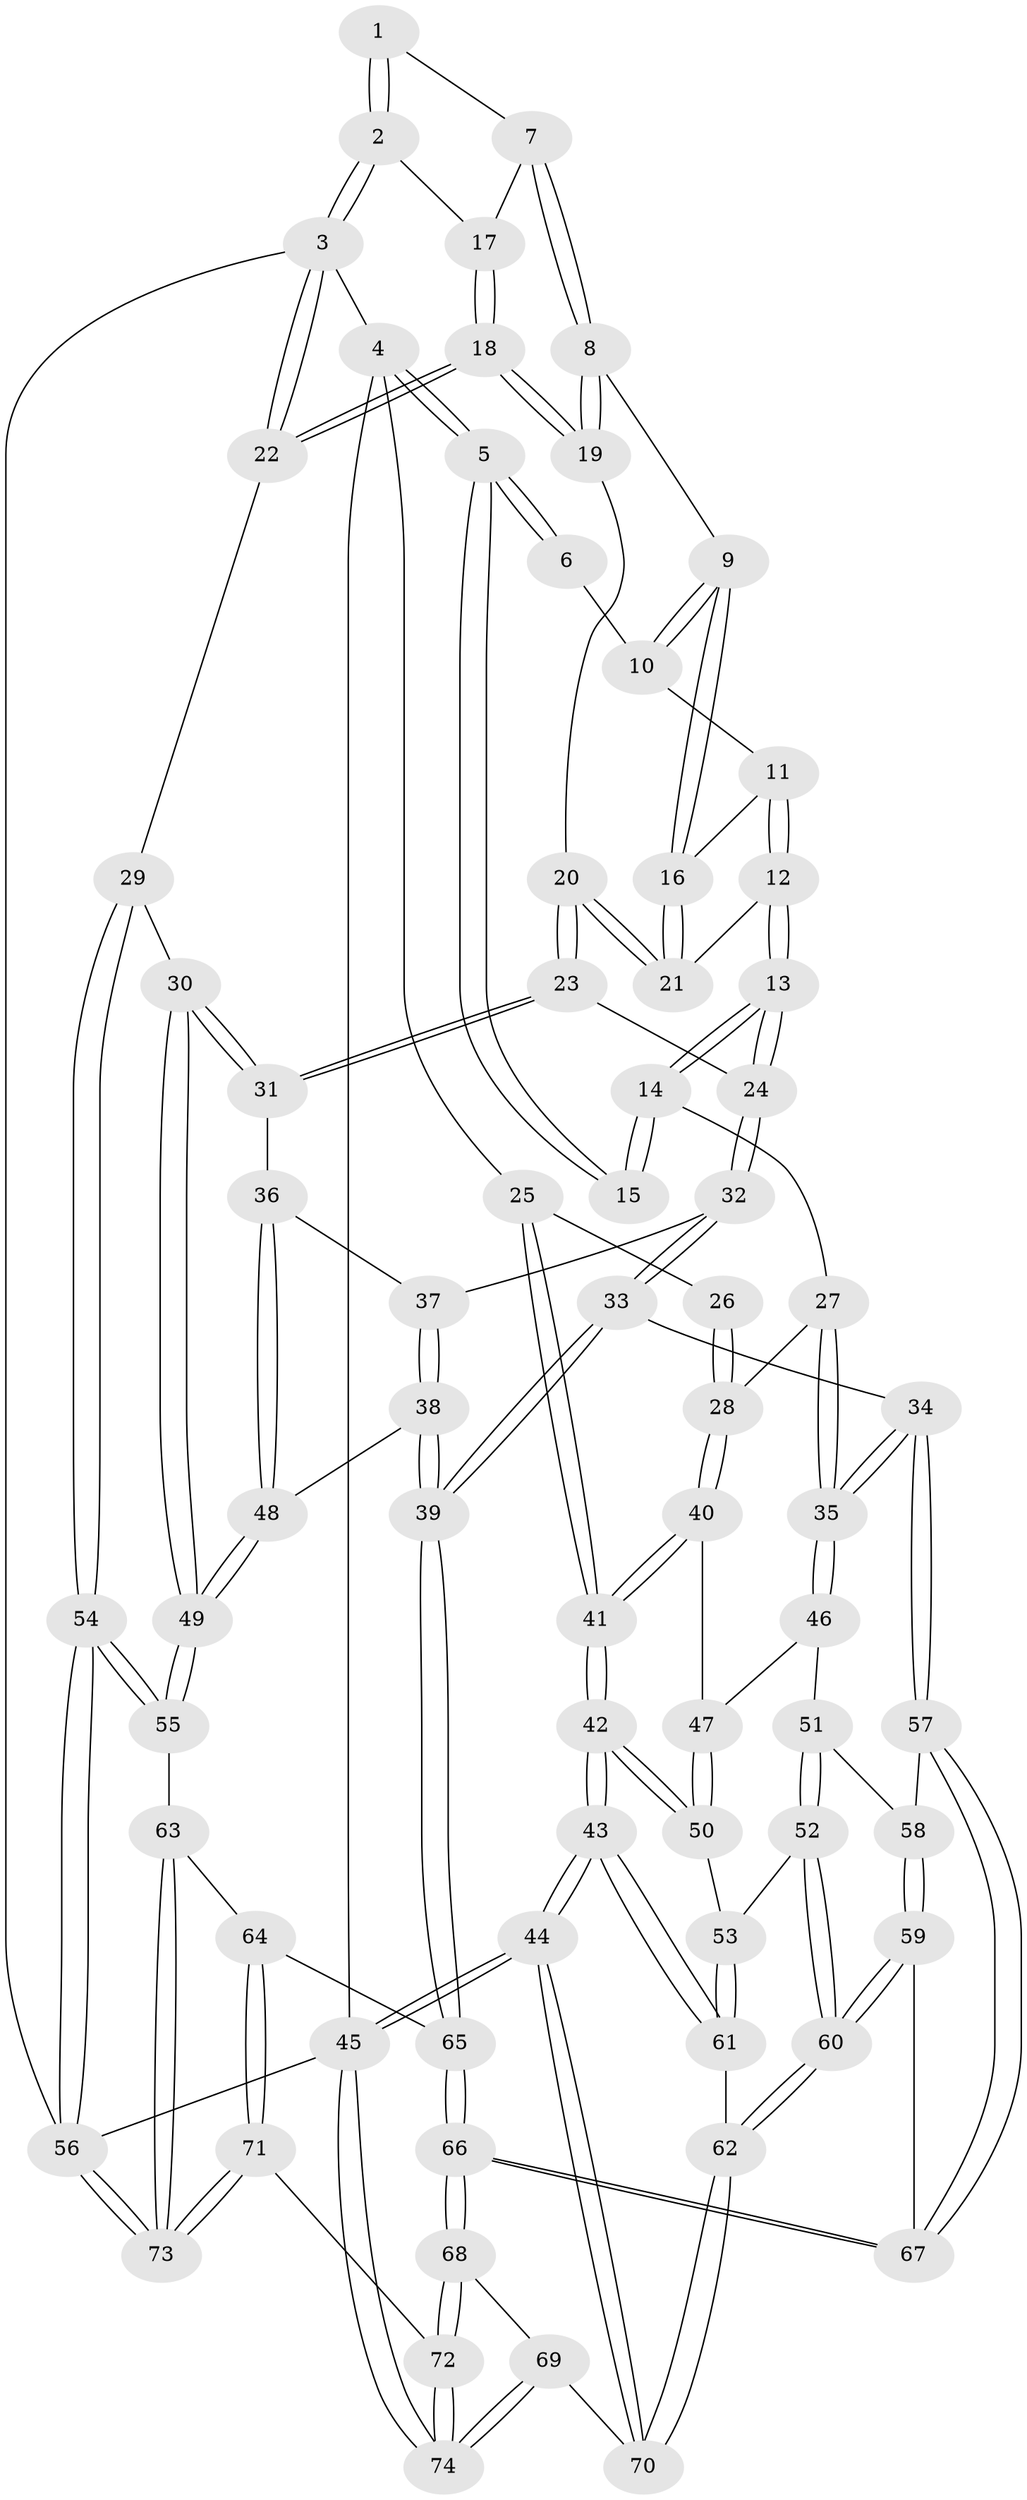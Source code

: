 // Generated by graph-tools (version 1.1) at 2025/38/03/09/25 02:38:41]
// undirected, 74 vertices, 182 edges
graph export_dot {
graph [start="1"]
  node [color=gray90,style=filled];
  1 [pos="+0.7712113632283568+0"];
  2 [pos="+1+0"];
  3 [pos="+1+0"];
  4 [pos="+0+0"];
  5 [pos="+0.45627619030931327+0"];
  6 [pos="+0.678666664641862+0"];
  7 [pos="+0.880783580326588+0.17145921459628763"];
  8 [pos="+0.8780510213019992+0.17620027337602848"];
  9 [pos="+0.8581222900992532+0.17778006053656378"];
  10 [pos="+0.7788835722912887+0.1392851196858095"];
  11 [pos="+0.7765305561246303+0.15535681496317646"];
  12 [pos="+0.6279540486202072+0.2661523949330731"];
  13 [pos="+0.48412635992774167+0.28655303769933216"];
  14 [pos="+0.4792244957531778+0.2821460209033378"];
  15 [pos="+0.4676188620257743+0.17999945920176044"];
  16 [pos="+0.7804908837751038+0.23237833312051015"];
  17 [pos="+0.9466247769036022+0.14105947107530298"];
  18 [pos="+1+0.33731688586722264"];
  19 [pos="+0.919711304619094+0.32849394316300773"];
  20 [pos="+0.8867824887187028+0.34037477049159354"];
  21 [pos="+0.770590561259261+0.2535999248669476"];
  22 [pos="+1+0.3793800510458775"];
  23 [pos="+0.7929382558921242+0.45018162175500165"];
  24 [pos="+0.5278508688437598+0.35617007368214115"];
  25 [pos="+0+0"];
  26 [pos="+0.10969786269333338+0.23252189746638363"];
  27 [pos="+0.3367921572117578+0.3703116309390658"];
  28 [pos="+0.22953846367315714+0.4268676409769006"];
  29 [pos="+1+0.4064248823710461"];
  30 [pos="+0.8471055907348674+0.5578622427746378"];
  31 [pos="+0.8074121561541684+0.5000697533425422"];
  32 [pos="+0.5293184178766421+0.3729816456124027"];
  33 [pos="+0.47142352169279167+0.6736283716051836"];
  34 [pos="+0.4674479738531128+0.6745848548663801"];
  35 [pos="+0.40806492455387405+0.6465831362253442"];
  36 [pos="+0.6766973980074219+0.581016197501659"];
  37 [pos="+0.5413382759657178+0.39369456762228316"];
  38 [pos="+0.6367681426599625+0.6858441128335494"];
  39 [pos="+0.586548399839946+0.7371565114727371"];
  40 [pos="+0.20365479359804028+0.4585303663883104"];
  41 [pos="+0+0.5286967575383601"];
  42 [pos="+0+0.6051710903467854"];
  43 [pos="+0+0.929839241379033"];
  44 [pos="+0+1"];
  45 [pos="+0+1"];
  46 [pos="+0.33894599684199195+0.6253870897074505"];
  47 [pos="+0.2069552812754449+0.4671472698294368"];
  48 [pos="+0.6644661758658809+0.6663732637424619"];
  49 [pos="+0.8552577223215582+0.6608429641074646"];
  50 [pos="+0.20783419795675004+0.6851829068410282"];
  51 [pos="+0.29326064158857235+0.6793542743189075"];
  52 [pos="+0.2786631112871049+0.6862962233888502"];
  53 [pos="+0.2150931956917546+0.7069157078219829"];
  54 [pos="+1+0.7134383145067769"];
  55 [pos="+0.8943830248284677+0.7171886761054699"];
  56 [pos="+1+1"];
  57 [pos="+0.39822342197717625+0.7524464484801301"];
  58 [pos="+0.29526813259402773+0.6818397799713771"];
  59 [pos="+0.354880536675233+0.7882278789967146"];
  60 [pos="+0.3419375359943095+0.796632858216424"];
  61 [pos="+0.2006605565930304+0.7752874676740737"];
  62 [pos="+0.29795369901249497+0.8292281488145119"];
  63 [pos="+0.8319354969006677+0.8379087057117705"];
  64 [pos="+0.6055090268445499+0.7685266240605994"];
  65 [pos="+0.5872640471760234+0.7396782031076702"];
  66 [pos="+0.45861637155580237+0.8767631452507921"];
  67 [pos="+0.3801399266859414+0.7760610353745613"];
  68 [pos="+0.4529029211029946+0.9686003234915761"];
  69 [pos="+0.32507989564152584+0.9040969028951283"];
  70 [pos="+0.30268361460710336+0.8778378687071965"];
  71 [pos="+0.6132603972259757+1"];
  72 [pos="+0.5616455075767282+1"];
  73 [pos="+0.8429069781890255+1"];
  74 [pos="+0.20764471700849496+1"];
  1 -- 2;
  1 -- 2;
  1 -- 7;
  2 -- 3;
  2 -- 3;
  2 -- 17;
  3 -- 4;
  3 -- 22;
  3 -- 22;
  3 -- 56;
  4 -- 5;
  4 -- 5;
  4 -- 25;
  4 -- 45;
  5 -- 6;
  5 -- 6;
  5 -- 15;
  5 -- 15;
  6 -- 10;
  7 -- 8;
  7 -- 8;
  7 -- 17;
  8 -- 9;
  8 -- 19;
  8 -- 19;
  9 -- 10;
  9 -- 10;
  9 -- 16;
  9 -- 16;
  10 -- 11;
  11 -- 12;
  11 -- 12;
  11 -- 16;
  12 -- 13;
  12 -- 13;
  12 -- 21;
  13 -- 14;
  13 -- 14;
  13 -- 24;
  13 -- 24;
  14 -- 15;
  14 -- 15;
  14 -- 27;
  16 -- 21;
  16 -- 21;
  17 -- 18;
  17 -- 18;
  18 -- 19;
  18 -- 19;
  18 -- 22;
  18 -- 22;
  19 -- 20;
  20 -- 21;
  20 -- 21;
  20 -- 23;
  20 -- 23;
  22 -- 29;
  23 -- 24;
  23 -- 31;
  23 -- 31;
  24 -- 32;
  24 -- 32;
  25 -- 26;
  25 -- 41;
  25 -- 41;
  26 -- 28;
  26 -- 28;
  27 -- 28;
  27 -- 35;
  27 -- 35;
  28 -- 40;
  28 -- 40;
  29 -- 30;
  29 -- 54;
  29 -- 54;
  30 -- 31;
  30 -- 31;
  30 -- 49;
  30 -- 49;
  31 -- 36;
  32 -- 33;
  32 -- 33;
  32 -- 37;
  33 -- 34;
  33 -- 39;
  33 -- 39;
  34 -- 35;
  34 -- 35;
  34 -- 57;
  34 -- 57;
  35 -- 46;
  35 -- 46;
  36 -- 37;
  36 -- 48;
  36 -- 48;
  37 -- 38;
  37 -- 38;
  38 -- 39;
  38 -- 39;
  38 -- 48;
  39 -- 65;
  39 -- 65;
  40 -- 41;
  40 -- 41;
  40 -- 47;
  41 -- 42;
  41 -- 42;
  42 -- 43;
  42 -- 43;
  42 -- 50;
  42 -- 50;
  43 -- 44;
  43 -- 44;
  43 -- 61;
  43 -- 61;
  44 -- 45;
  44 -- 45;
  44 -- 70;
  44 -- 70;
  45 -- 74;
  45 -- 74;
  45 -- 56;
  46 -- 47;
  46 -- 51;
  47 -- 50;
  47 -- 50;
  48 -- 49;
  48 -- 49;
  49 -- 55;
  49 -- 55;
  50 -- 53;
  51 -- 52;
  51 -- 52;
  51 -- 58;
  52 -- 53;
  52 -- 60;
  52 -- 60;
  53 -- 61;
  53 -- 61;
  54 -- 55;
  54 -- 55;
  54 -- 56;
  54 -- 56;
  55 -- 63;
  56 -- 73;
  56 -- 73;
  57 -- 58;
  57 -- 67;
  57 -- 67;
  58 -- 59;
  58 -- 59;
  59 -- 60;
  59 -- 60;
  59 -- 67;
  60 -- 62;
  60 -- 62;
  61 -- 62;
  62 -- 70;
  62 -- 70;
  63 -- 64;
  63 -- 73;
  63 -- 73;
  64 -- 65;
  64 -- 71;
  64 -- 71;
  65 -- 66;
  65 -- 66;
  66 -- 67;
  66 -- 67;
  66 -- 68;
  66 -- 68;
  68 -- 69;
  68 -- 72;
  68 -- 72;
  69 -- 70;
  69 -- 74;
  69 -- 74;
  71 -- 72;
  71 -- 73;
  71 -- 73;
  72 -- 74;
  72 -- 74;
}
